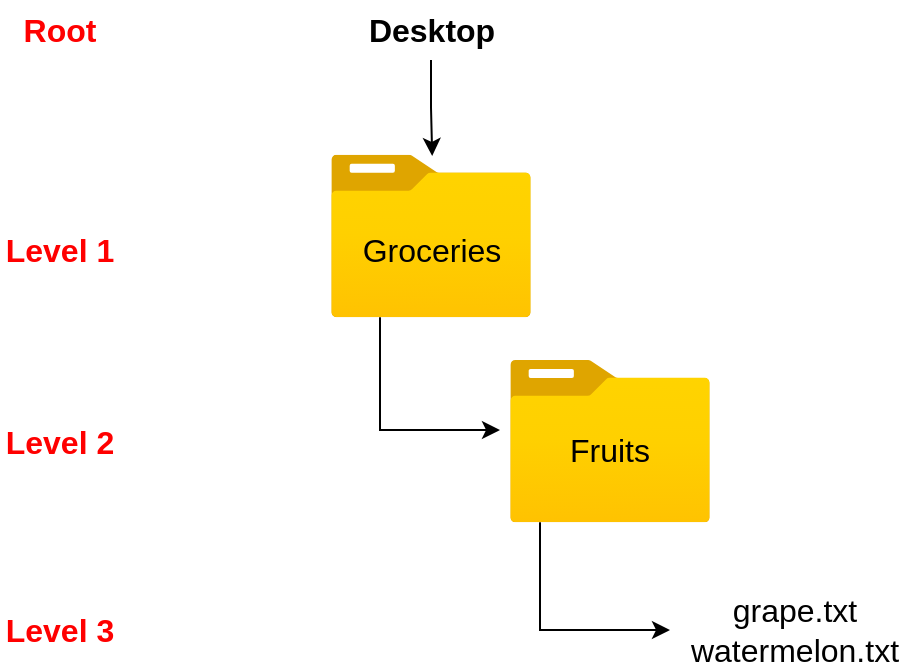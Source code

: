 <mxfile version="20.2.4" type="device"><diagram id="LEjiIZCcDfISkQ8r7rtF" name="Page-1"><mxGraphModel dx="898" dy="429" grid="1" gridSize="10" guides="1" tooltips="1" connect="1" arrows="1" fold="1" page="1" pageScale="1" pageWidth="850" pageHeight="1100" math="0" shadow="0"><root><mxCell id="0"/><mxCell id="1" parent="0"/><mxCell id="j7cUH4NteZ019CUrOy11-11" style="edgeStyle=orthogonalEdgeStyle;rounded=0;orthogonalLoop=1;jettySize=auto;html=1;entryX=0.506;entryY=0.007;entryDx=0;entryDy=0;entryPerimeter=0;fontSize=16;" parent="1" source="j7cUH4NteZ019CUrOy11-2" target="j7cUH4NteZ019CUrOy11-9" edge="1"><mxGeometry relative="1" as="geometry"/></mxCell><mxCell id="j7cUH4NteZ019CUrOy11-2" value="&lt;b&gt;&lt;font style=&quot;font-size: 16px;&quot;&gt;Desktop&lt;/font&gt;&lt;/b&gt;" style="text;html=1;strokeColor=none;fillColor=none;align=center;verticalAlign=middle;whiteSpace=wrap;rounded=0;" parent="1" vertex="1"><mxGeometry x="305.5" y="100" width="60" height="30" as="geometry"/></mxCell><mxCell id="j7cUH4NteZ019CUrOy11-14" style="edgeStyle=orthogonalEdgeStyle;rounded=0;orthogonalLoop=1;jettySize=auto;html=1;fontSize=16;" parent="1" source="j7cUH4NteZ019CUrOy11-9" edge="1"><mxGeometry relative="1" as="geometry"><mxPoint x="370" y="315" as="targetPoint"/><Array as="points"><mxPoint x="310" y="315"/></Array></mxGeometry></mxCell><mxCell id="j7cUH4NteZ019CUrOy11-9" value="" style="aspect=fixed;html=1;points=[];align=center;image;fontSize=12;image=img/lib/azure2/general/Folder_Blank.svg;" parent="1" vertex="1"><mxGeometry x="285.5" y="177.42" width="100" height="81.16" as="geometry"/></mxCell><mxCell id="j7cUH4NteZ019CUrOy11-10" value="Groceries" style="text;html=1;strokeColor=none;fillColor=none;align=center;verticalAlign=middle;whiteSpace=wrap;rounded=0;fontSize=16;opacity=30;" parent="1" vertex="1"><mxGeometry x="305.5" y="210" width="60" height="30" as="geometry"/></mxCell><mxCell id="j7cUH4NteZ019CUrOy11-19" style="edgeStyle=orthogonalEdgeStyle;rounded=0;orthogonalLoop=1;jettySize=auto;html=1;entryX=0;entryY=0.5;entryDx=0;entryDy=0;fontSize=16;" parent="1" source="j7cUH4NteZ019CUrOy11-15" target="j7cUH4NteZ019CUrOy11-17" edge="1"><mxGeometry relative="1" as="geometry"><Array as="points"><mxPoint x="390" y="415"/></Array></mxGeometry></mxCell><mxCell id="j7cUH4NteZ019CUrOy11-15" value="" style="aspect=fixed;html=1;points=[];align=center;image;fontSize=12;image=img/lib/azure2/general/Folder_Blank.svg;" parent="1" vertex="1"><mxGeometry x="375" y="280" width="100" height="81.16" as="geometry"/></mxCell><mxCell id="j7cUH4NteZ019CUrOy11-16" value="Fruits" style="text;html=1;strokeColor=none;fillColor=none;align=center;verticalAlign=middle;whiteSpace=wrap;rounded=0;fontSize=16;" parent="1" vertex="1"><mxGeometry x="395" y="310" width="60" height="30" as="geometry"/></mxCell><mxCell id="j7cUH4NteZ019CUrOy11-17" value="grape.txt&lt;br&gt;watermelon.txt" style="text;html=1;strokeColor=none;fillColor=none;align=center;verticalAlign=middle;whiteSpace=wrap;rounded=0;fontSize=16;" parent="1" vertex="1"><mxGeometry x="455" y="400" width="125" height="30" as="geometry"/></mxCell><mxCell id="j7cUH4NteZ019CUrOy11-20" value="&lt;font color=&quot;#ff0000&quot;&gt;&lt;b&gt;Root&lt;/b&gt;&lt;/font&gt;" style="text;html=1;strokeColor=none;fillColor=none;align=center;verticalAlign=middle;whiteSpace=wrap;rounded=0;fontSize=16;" parent="1" vertex="1"><mxGeometry x="120" y="100" width="60" height="30" as="geometry"/></mxCell><mxCell id="j7cUH4NteZ019CUrOy11-21" value="&lt;font color=&quot;#ff0000&quot;&gt;&lt;b&gt;Level 1&lt;/b&gt;&lt;/font&gt;" style="text;html=1;strokeColor=none;fillColor=none;align=center;verticalAlign=middle;whiteSpace=wrap;rounded=0;fontSize=16;" parent="1" vertex="1"><mxGeometry x="120" y="210" width="60" height="30" as="geometry"/></mxCell><mxCell id="j7cUH4NteZ019CUrOy11-22" value="&lt;font color=&quot;#ff0000&quot;&gt;&lt;b&gt;Level 2&lt;/b&gt;&lt;/font&gt;" style="text;html=1;strokeColor=none;fillColor=none;align=center;verticalAlign=middle;whiteSpace=wrap;rounded=0;fontSize=16;" parent="1" vertex="1"><mxGeometry x="120" y="305.58" width="60" height="30" as="geometry"/></mxCell><mxCell id="j7cUH4NteZ019CUrOy11-23" value="&lt;font color=&quot;#ff0000&quot;&gt;&lt;b&gt;Level 3&lt;/b&gt;&lt;/font&gt;" style="text;html=1;strokeColor=none;fillColor=none;align=center;verticalAlign=middle;whiteSpace=wrap;rounded=0;fontSize=16;" parent="1" vertex="1"><mxGeometry x="120" y="400" width="60" height="30" as="geometry"/></mxCell></root></mxGraphModel></diagram></mxfile>